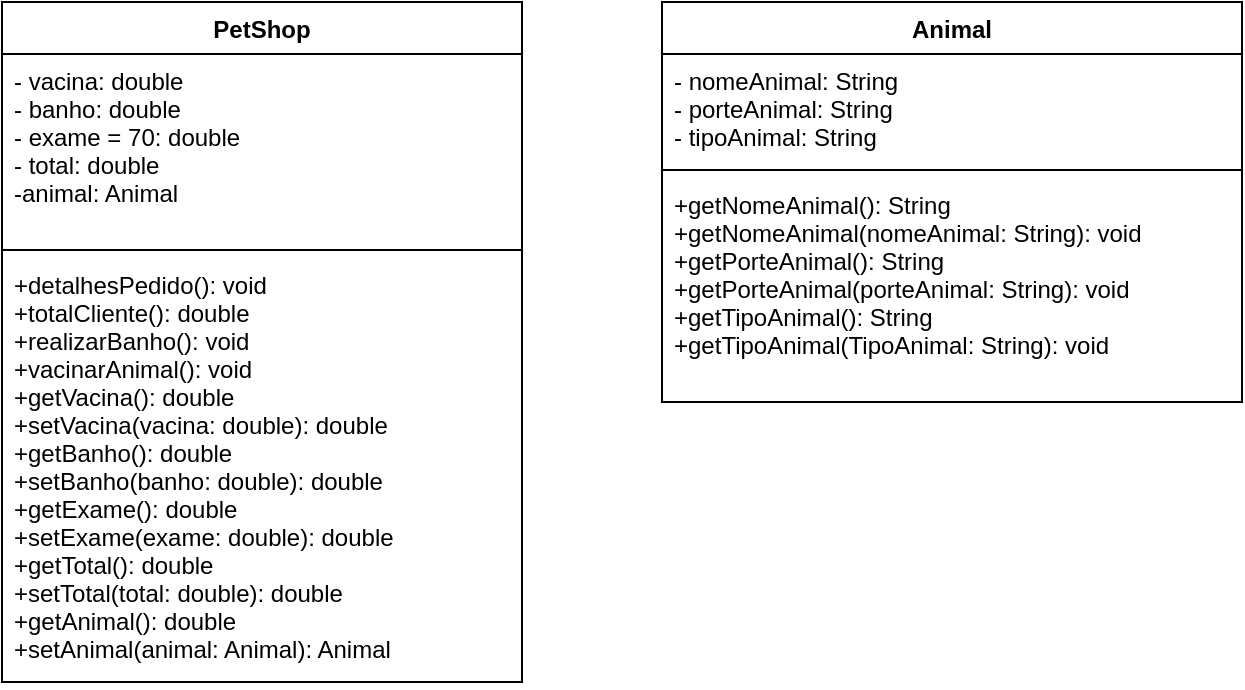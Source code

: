 <mxfile version="13.1.14" type="onedrive"><diagram id="9aQCnZ0DdLR1CDz7OBfw" name="Page-1"><mxGraphModel dx="1422" dy="794" grid="1" gridSize="10" guides="1" tooltips="1" connect="1" arrows="1" fold="1" page="1" pageScale="1" pageWidth="827" pageHeight="1169" math="0" shadow="0"><root><mxCell id="0"/><mxCell id="1" parent="0"/><mxCell id="fA4LpU87skM48torLvx0-5" value="PetShop" style="swimlane;fontStyle=1;align=center;verticalAlign=top;childLayout=stackLayout;horizontal=1;startSize=26;horizontalStack=0;resizeParent=1;resizeParentMax=0;resizeLast=0;collapsible=1;marginBottom=0;" vertex="1" parent="1"><mxGeometry x="30" y="70" width="260" height="340" as="geometry"/></mxCell><mxCell id="fA4LpU87skM48torLvx0-6" value="- vacina: double&#10;- banho: double&#10;- exame = 70: double&#10;- total: double&#10;-animal: Animal" style="text;strokeColor=none;fillColor=none;align=left;verticalAlign=top;spacingLeft=4;spacingRight=4;overflow=hidden;rotatable=0;points=[[0,0.5],[1,0.5]];portConstraint=eastwest;" vertex="1" parent="fA4LpU87skM48torLvx0-5"><mxGeometry y="26" width="260" height="94" as="geometry"/></mxCell><mxCell id="fA4LpU87skM48torLvx0-7" value="" style="line;strokeWidth=1;fillColor=none;align=left;verticalAlign=middle;spacingTop=-1;spacingLeft=3;spacingRight=3;rotatable=0;labelPosition=right;points=[];portConstraint=eastwest;" vertex="1" parent="fA4LpU87skM48torLvx0-5"><mxGeometry y="120" width="260" height="8" as="geometry"/></mxCell><mxCell id="fA4LpU87skM48torLvx0-8" value="+detalhesPedido(): void&#10;+totalCliente(): double&#10;+realizarBanho(): void&#10;+vacinarAnimal(): void&#10;+getVacina(): double&#10;+setVacina(vacina: double): double&#10;+getBanho(): double&#10;+setBanho(banho: double): double&#10;+getExame(): double&#10;+setExame(exame: double): double&#10;+getTotal(): double&#10;+setTotal(total: double): double&#10;+getAnimal(): double&#10;+setAnimal(animal: Animal): Animal" style="text;strokeColor=none;fillColor=none;align=left;verticalAlign=top;spacingLeft=4;spacingRight=4;overflow=hidden;rotatable=0;points=[[0,0.5],[1,0.5]];portConstraint=eastwest;" vertex="1" parent="fA4LpU87skM48torLvx0-5"><mxGeometry y="128" width="260" height="212" as="geometry"/></mxCell><mxCell id="fA4LpU87skM48torLvx0-1" value="Animal" style="swimlane;fontStyle=1;align=center;verticalAlign=top;childLayout=stackLayout;horizontal=1;startSize=26;horizontalStack=0;resizeParent=1;resizeParentMax=0;resizeLast=0;collapsible=1;marginBottom=0;" vertex="1" parent="1"><mxGeometry x="360" y="70" width="290" height="200" as="geometry"/></mxCell><mxCell id="fA4LpU87skM48torLvx0-2" value="- nomeAnimal: String&#10;- porteAnimal: String&#10;- tipoAnimal: String" style="text;strokeColor=none;fillColor=none;align=left;verticalAlign=top;spacingLeft=4;spacingRight=4;overflow=hidden;rotatable=0;points=[[0,0.5],[1,0.5]];portConstraint=eastwest;" vertex="1" parent="fA4LpU87skM48torLvx0-1"><mxGeometry y="26" width="290" height="54" as="geometry"/></mxCell><mxCell id="fA4LpU87skM48torLvx0-3" value="" style="line;strokeWidth=1;fillColor=none;align=left;verticalAlign=middle;spacingTop=-1;spacingLeft=3;spacingRight=3;rotatable=0;labelPosition=right;points=[];portConstraint=eastwest;" vertex="1" parent="fA4LpU87skM48torLvx0-1"><mxGeometry y="80" width="290" height="8" as="geometry"/></mxCell><mxCell id="fA4LpU87skM48torLvx0-4" value="+getNomeAnimal(): String&#10;+getNomeAnimal(nomeAnimal: String): void&#10;+getPorteAnimal(): String&#10;+getPorteAnimal(porteAnimal: String): void&#10;+getTipoAnimal(): String&#10;+getTipoAnimal(TipoAnimal: String): void" style="text;strokeColor=none;fillColor=none;align=left;verticalAlign=top;spacingLeft=4;spacingRight=4;overflow=hidden;rotatable=0;points=[[0,0.5],[1,0.5]];portConstraint=eastwest;" vertex="1" parent="fA4LpU87skM48torLvx0-1"><mxGeometry y="88" width="290" height="112" as="geometry"/></mxCell></root></mxGraphModel></diagram></mxfile>